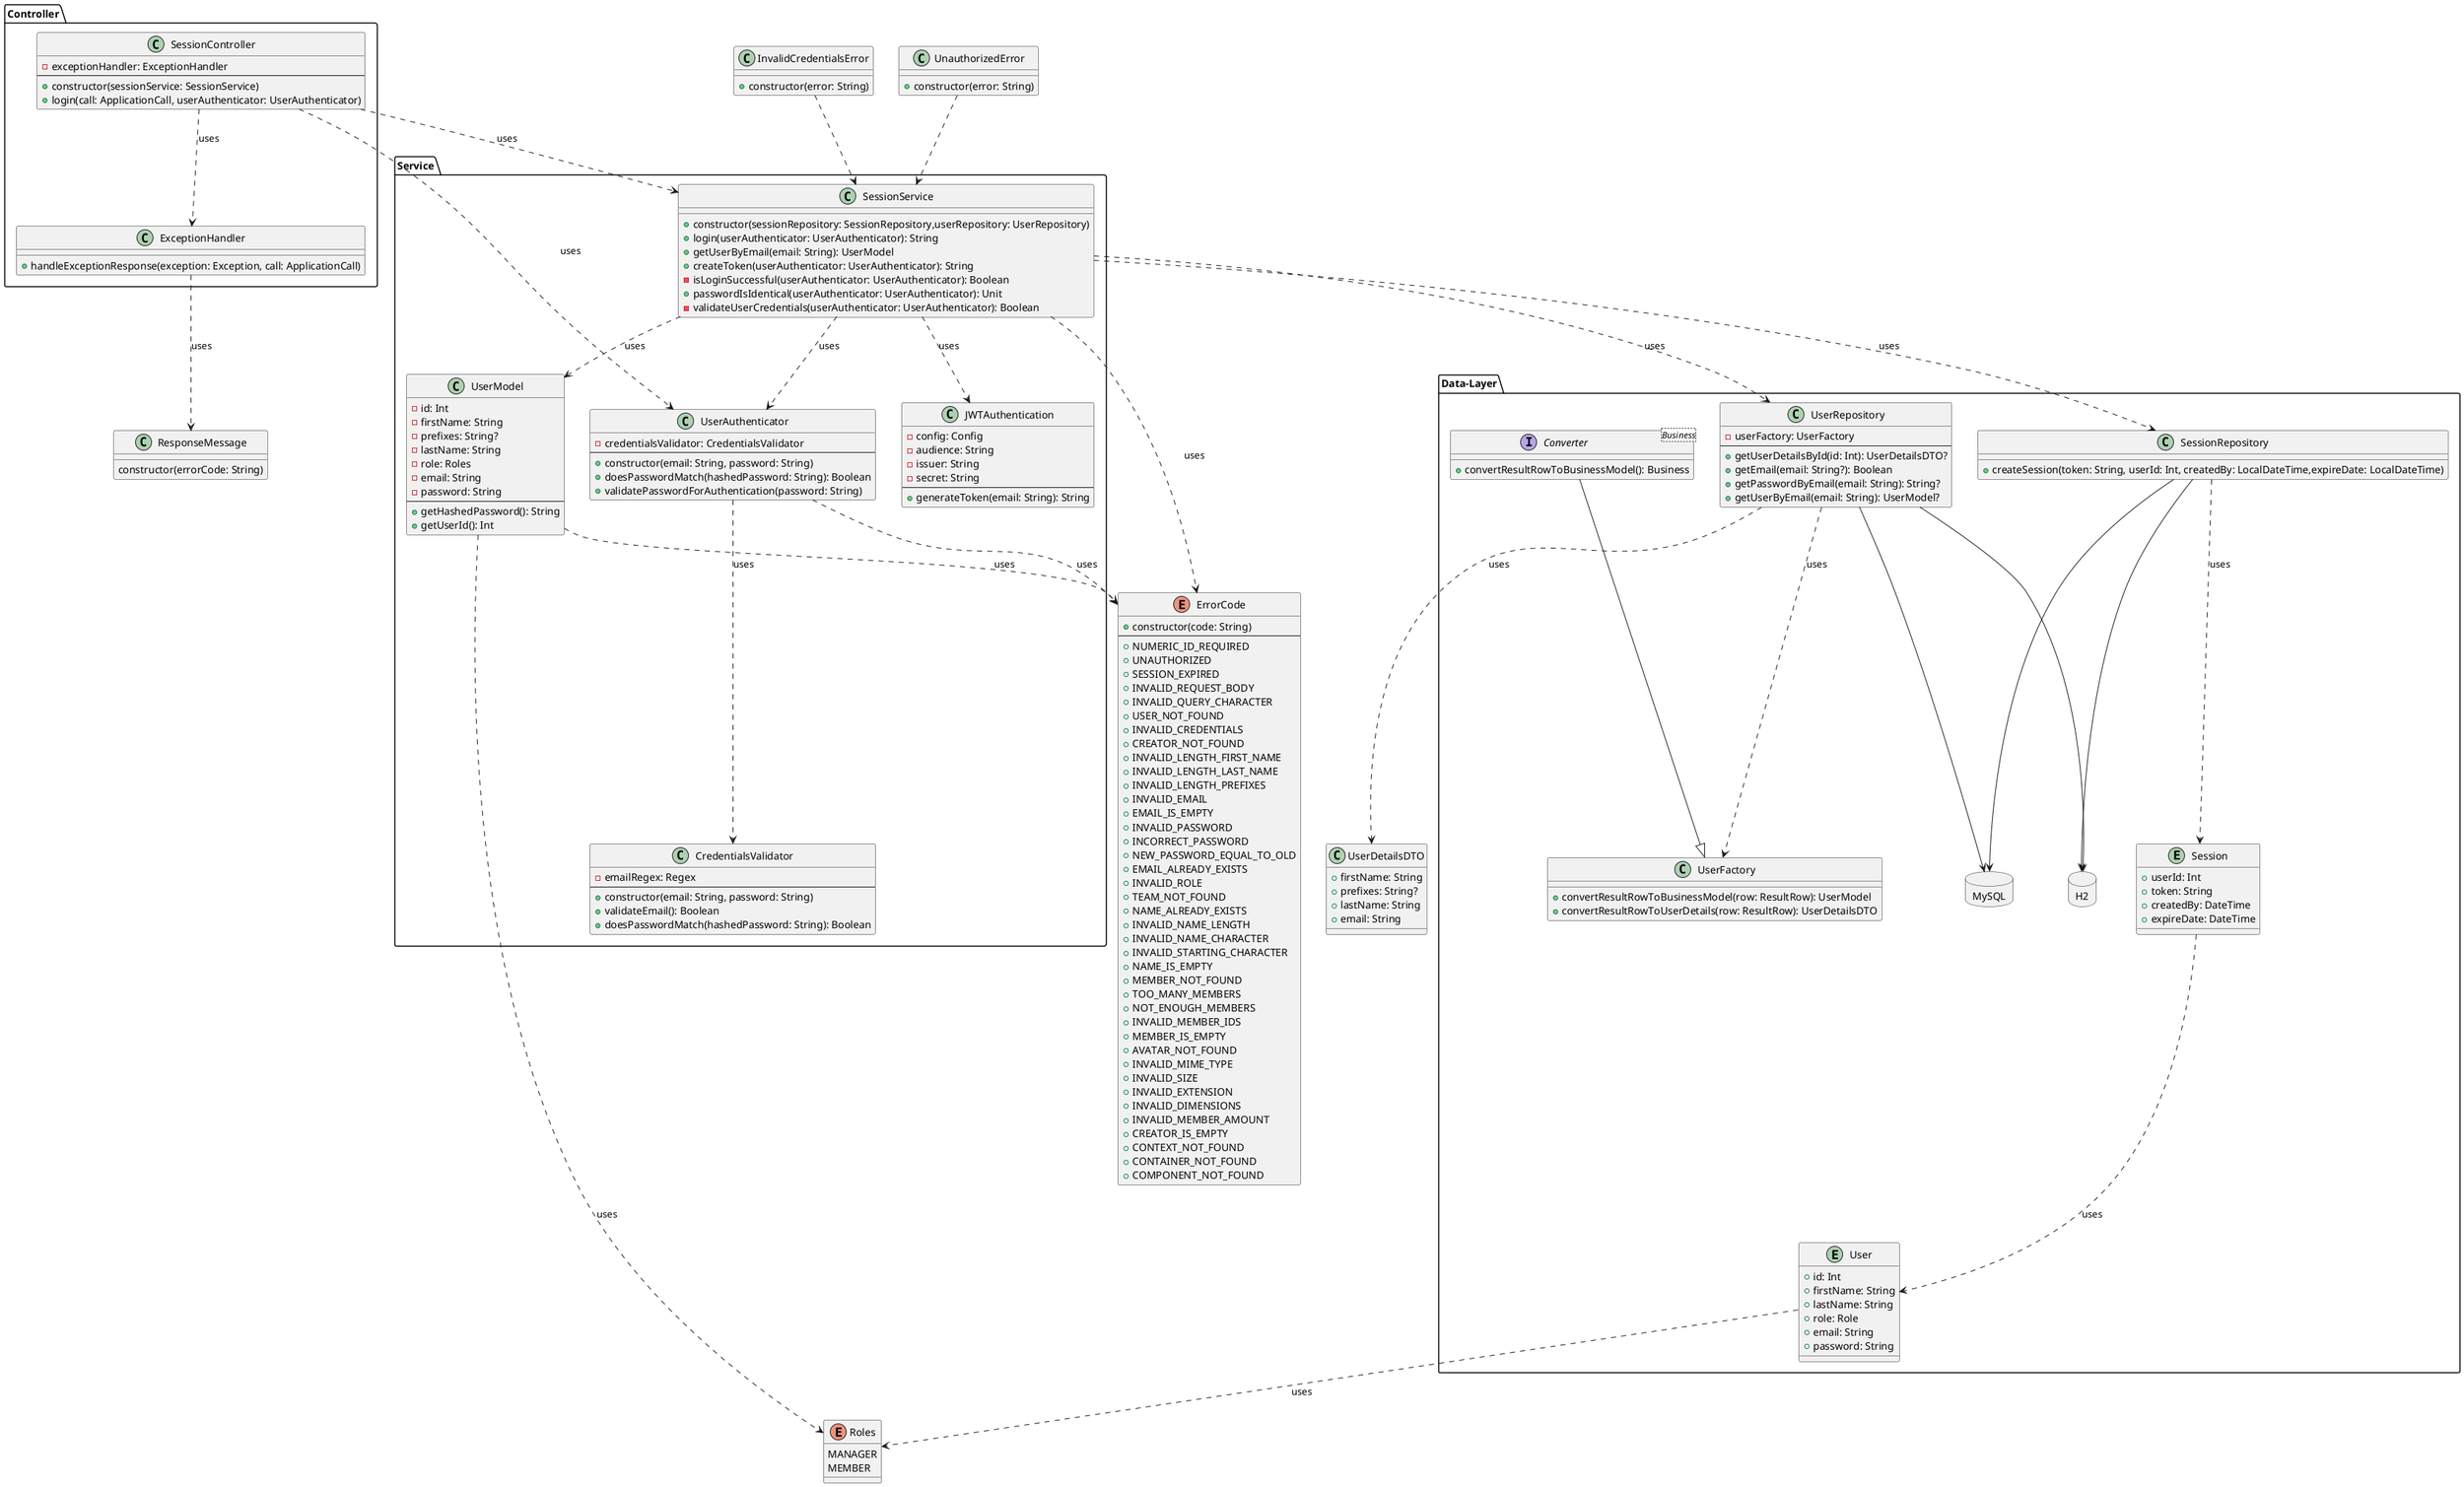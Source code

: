 @startuml
'https://plantuml.com/class-diagram

package Data-Layer <<Folder>> {
class SessionRepository {
+ createSession(token: String, userId: Int, createdBy: LocalDateTime,expireDate: LocalDateTime)
}
class UserRepository {
- userFactory: UserFactory
--
+ getUserDetailsById(id: Int): UserDetailsDTO?
+ getEmail(email: String?): Boolean
+ getPasswordByEmail(email: String): String?
+ getUserByEmail(email: String): UserModel?
}

class UserFactory {
+ convertResultRowToBusinessModel(row: ResultRow): UserModel
+ convertResultRowToUserDetails(row: ResultRow): UserDetailsDTO
}
interface Converter<Business> {
+ convertResultRowToBusinessModel(): Business
}

Entity User {
+ id: Int
+ firstName: String
+ lastName: String
+ role: Role
+ email: String
+ password: String
}
Entity Session {
+ userId: Int
+ token: String
+ createdBy: DateTime
+ expireDate: DateTime
}

package MySQL <<Database>> {
}
package H2 <<Database>> {
}
SessionRepository --> MySQL
SessionRepository --> H2
UserRepository --> MySQL
UserRepository --> H2
Session ..> User : uses
UserRepository ..> UserFactory : uses
Converter --|> UserFactory
SessionRepository ..> Session : uses
}
User ..> Roles : uses
enum Roles {
MANAGER
MEMBER
}

package Service <<Folder>> {
class SessionService {
+ constructor(sessionRepository: SessionRepository,userRepository: UserRepository)
+ login(userAuthenticator: UserAuthenticator): String
+ getUserByEmail(email: String): UserModel
+ createToken(userAuthenticator: UserAuthenticator): String
- isLoginSuccessful(userAuthenticator: UserAuthenticator): Boolean
+ passwordIsIdentical(userAuthenticator: UserAuthenticator): Unit
- validateUserCredentials(userAuthenticator: UserAuthenticator): Boolean
}

class UserAuthenticator {
- credentialsValidator: CredentialsValidator
--
+ constructor(email: String, password: String)
+ doesPasswordMatch(hashedPassword: String): Boolean
+ validatePasswordForAuthentication(password: String)
}

class CredentialsValidator {
- emailRegex: Regex
--
+ constructor(email: String, password: String)
+ validateEmail(): Boolean
+ doesPasswordMatch(hashedPassword: String): Boolean
}

class JWTAuthentication {
- config: Config
- audience: String
- issuer: String
- secret: String
--
+ generateToken(email: String): String
}

class UserModel {
- id: Int
- firstName: String
- prefixes: String?
- lastName: String
- role: Roles
- email: String
- password: String
--
+ getHashedPassword(): String
+ getUserId(): Int
}
}
class UnauthorizedError {
+ constructor(error: String)
}
class InvalidCredentialsError {
+ constructor(error: String)
}
SessionService ..> UserAuthenticator : uses
SessionService ..> JWTAuthentication : uses
SessionService ..> UserModel : uses
UserAuthenticator ..> CredentialsValidator : uses
UnauthorizedError ..> SessionService
InvalidCredentialsError ..> SessionService

package Controller <<Folder>> {

class ExceptionHandler {
+ handleExceptionResponse(exception: Exception, call: ApplicationCall)
}
class SessionController {
- exceptionHandler: ExceptionHandler
--
+ constructor(sessionService: SessionService)
+ login(call: ApplicationCall, userAuthenticator: UserAuthenticator)
}
}
class ResponseMessage {
constructor(errorCode: String)
}
class UserDetailsDTO {
+ firstName: String
+ prefixes: String?
+ lastName: String
+ email: String
}
SessionController ..> ExceptionHandler : uses
SessionController ..> SessionService : uses
SessionController ..> UserAuthenticator : uses
UserModel ..> Roles : uses
ExceptionHandler ..> ResponseMessage : uses
SessionService ..> UserRepository : uses
SessionService ..> SessionRepository : uses
UserRepository ..> UserDetailsDTO : uses

enum ErrorCode {
+ constructor(code: String)
--
+ NUMERIC_ID_REQUIRED
+ UNAUTHORIZED
+ SESSION_EXPIRED
+ INVALID_REQUEST_BODY
+ INVALID_QUERY_CHARACTER
+ USER_NOT_FOUND
+ INVALID_CREDENTIALS
+ CREATOR_NOT_FOUND
+ INVALID_LENGTH_FIRST_NAME
+ INVALID_LENGTH_LAST_NAME
+ INVALID_LENGTH_PREFIXES
+ INVALID_EMAIL
+ EMAIL_IS_EMPTY
+ INVALID_PASSWORD
+ INCORRECT_PASSWORD
+ NEW_PASSWORD_EQUAL_TO_OLD
+ EMAIL_ALREADY_EXISTS
+ INVALID_ROLE
+ TEAM_NOT_FOUND
+ NAME_ALREADY_EXISTS
+ INVALID_NAME_LENGTH
+ INVALID_NAME_CHARACTER
+ INVALID_STARTING_CHARACTER
+ NAME_IS_EMPTY
+ MEMBER_NOT_FOUND
+ TOO_MANY_MEMBERS
+ NOT_ENOUGH_MEMBERS
+ INVALID_MEMBER_IDS
+ MEMBER_IS_EMPTY
+ AVATAR_NOT_FOUND
+ INVALID_MIME_TYPE
+ INVALID_SIZE
+ INVALID_EXTENSION
+ INVALID_DIMENSIONS
+ INVALID_MEMBER_AMOUNT
+ CREATOR_IS_EMPTY
+ CONTEXT_NOT_FOUND
+ CONTAINER_NOT_FOUND
+ COMPONENT_NOT_FOUND
}

UserModel ..> ErrorCode : uses
SessionService ..> ErrorCode : uses
UserAuthenticator ..> ErrorCode : uses

@enduml